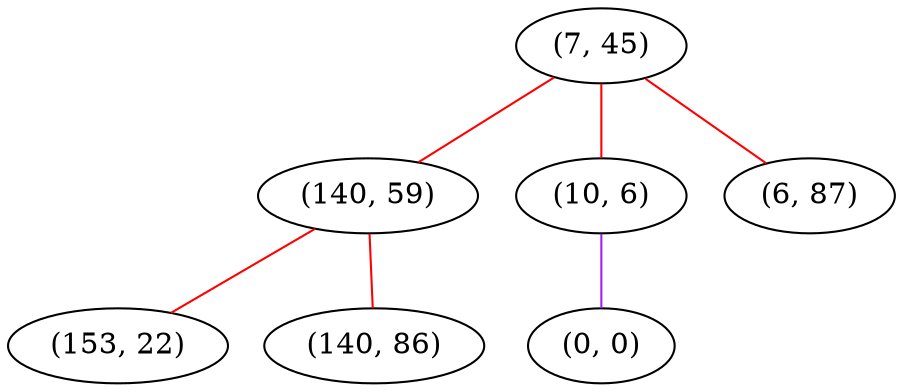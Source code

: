 graph "" {
"(7, 45)";
"(140, 59)";
"(10, 6)";
"(0, 0)";
"(6, 87)";
"(153, 22)";
"(140, 86)";
"(7, 45)" -- "(10, 6)"  [color=red, key=0, weight=1];
"(7, 45)" -- "(6, 87)"  [color=red, key=0, weight=1];
"(7, 45)" -- "(140, 59)"  [color=red, key=0, weight=1];
"(140, 59)" -- "(153, 22)"  [color=red, key=0, weight=1];
"(140, 59)" -- "(140, 86)"  [color=red, key=0, weight=1];
"(10, 6)" -- "(0, 0)"  [color=purple, key=0, weight=4];
}
